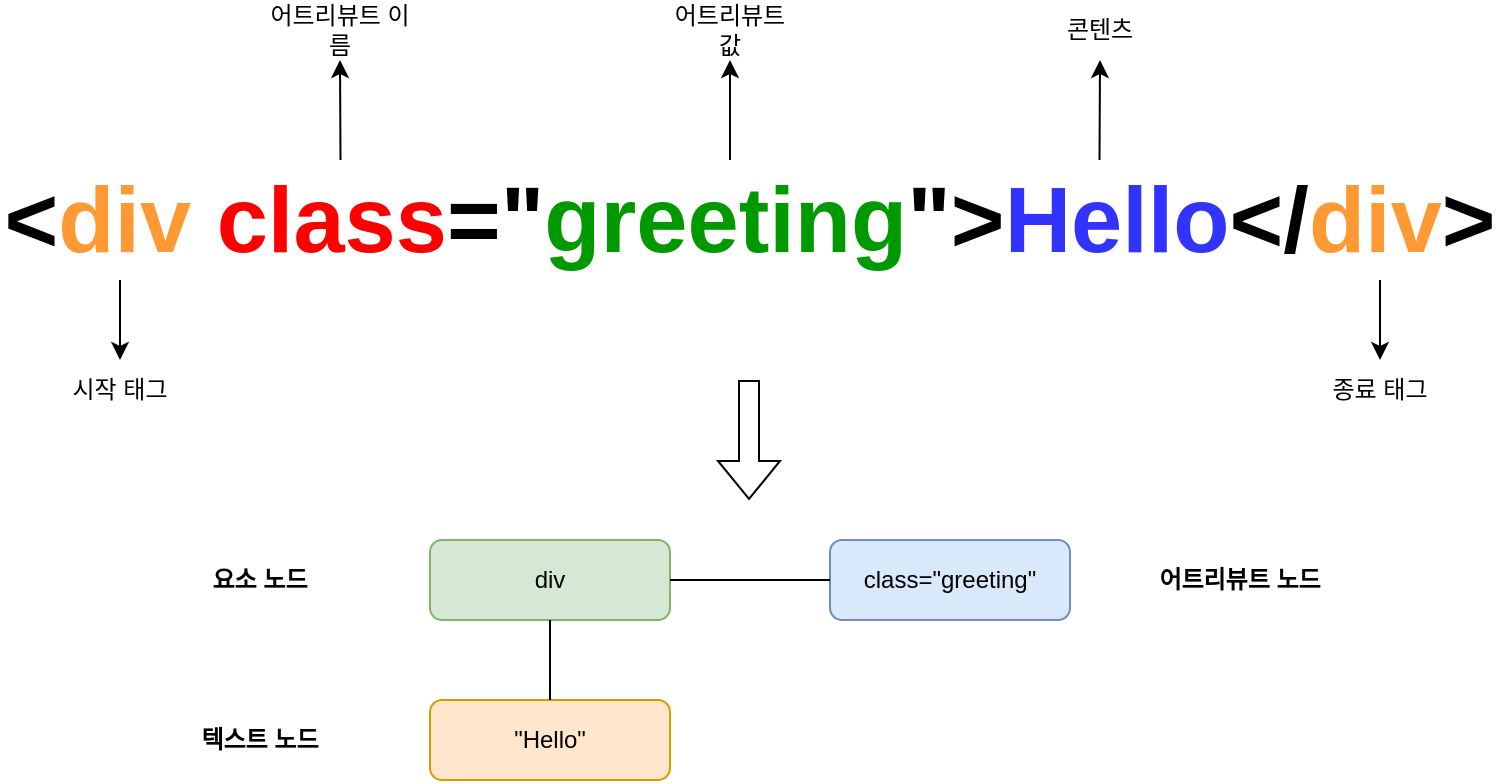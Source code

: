 <mxfile version="20.2.3" type="device"><diagram id="9I6cIp2gKnYRFszo6b46" name="페이지-1"><mxGraphModel dx="1298" dy="840" grid="1" gridSize="10" guides="1" tooltips="1" connect="1" arrows="1" fold="1" page="1" pageScale="1" pageWidth="827" pageHeight="1169" math="0" shadow="0"><root><mxCell id="0"/><mxCell id="1" parent="0"/><mxCell id="qquwlvus--hbeAgAxHhm-1" value="&lt;b style=&quot;&quot;&gt;&lt;font style=&quot;font-size: 46px;&quot;&gt;&amp;lt;&lt;font color=&quot;#ff9933&quot;&gt;div&lt;/font&gt; &lt;font color=&quot;#ff0000&quot;&gt;class&lt;/font&gt;=&quot;&lt;font color=&quot;#009900&quot;&gt;greeting&lt;/font&gt;&quot;&amp;gt;&lt;font color=&quot;#3333ff&quot;&gt;Hello&lt;/font&gt;&amp;lt;/&lt;font color=&quot;#ff9933&quot;&gt;div&lt;/font&gt;&amp;gt;&lt;/font&gt;&lt;/b&gt;" style="text;html=1;strokeColor=none;fillColor=none;align=center;verticalAlign=middle;whiteSpace=wrap;rounded=0;fontSize=13;" vertex="1" parent="1"><mxGeometry x="40" y="200" width="750" height="80" as="geometry"/></mxCell><mxCell id="qquwlvus--hbeAgAxHhm-2" value="시작 태그" style="text;html=1;strokeColor=none;fillColor=none;align=center;verticalAlign=middle;whiteSpace=wrap;rounded=0;fontSize=12;fontColor=#000000;" vertex="1" parent="1"><mxGeometry x="70" y="310" width="60" height="30" as="geometry"/></mxCell><mxCell id="qquwlvus--hbeAgAxHhm-3" value="콘텐츠" style="text;html=1;strokeColor=none;fillColor=none;align=center;verticalAlign=middle;whiteSpace=wrap;rounded=0;fontSize=12;fontColor=#000000;" vertex="1" parent="1"><mxGeometry x="560" y="130" width="60" height="30" as="geometry"/></mxCell><mxCell id="qquwlvus--hbeAgAxHhm-4" value="종료 태그" style="text;html=1;strokeColor=none;fillColor=none;align=center;verticalAlign=middle;whiteSpace=wrap;rounded=0;fontSize=12;fontColor=#000000;" vertex="1" parent="1"><mxGeometry x="700" y="310" width="60" height="30" as="geometry"/></mxCell><mxCell id="qquwlvus--hbeAgAxHhm-5" value="어트리뷰트 값" style="text;html=1;strokeColor=none;fillColor=none;align=center;verticalAlign=middle;whiteSpace=wrap;rounded=0;fontSize=12;fontColor=#000000;" vertex="1" parent="1"><mxGeometry x="370" y="130" width="70" height="30" as="geometry"/></mxCell><mxCell id="qquwlvus--hbeAgAxHhm-6" value="어트리뷰트 이름" style="text;html=1;strokeColor=none;fillColor=none;align=center;verticalAlign=middle;whiteSpace=wrap;rounded=0;fontSize=12;fontColor=#000000;" vertex="1" parent="1"><mxGeometry x="170" y="130" width="80" height="30" as="geometry"/></mxCell><mxCell id="qquwlvus--hbeAgAxHhm-7" value="" style="endArrow=classic;html=1;rounded=0;fontSize=12;fontColor=#000000;entryX=0.5;entryY=0;entryDx=0;entryDy=0;" edge="1" parent="1" target="qquwlvus--hbeAgAxHhm-2"><mxGeometry width="50" height="50" relative="1" as="geometry"><mxPoint x="100" y="270" as="sourcePoint"/><mxPoint x="440" y="350" as="targetPoint"/></mxGeometry></mxCell><mxCell id="qquwlvus--hbeAgAxHhm-8" value="" style="endArrow=classic;html=1;rounded=0;fontSize=12;fontColor=#000000;entryX=0.5;entryY=0;entryDx=0;entryDy=0;" edge="1" parent="1" target="qquwlvus--hbeAgAxHhm-4"><mxGeometry width="50" height="50" relative="1" as="geometry"><mxPoint x="730" y="270" as="sourcePoint"/><mxPoint x="440" y="350" as="targetPoint"/></mxGeometry></mxCell><mxCell id="qquwlvus--hbeAgAxHhm-9" value="" style="endArrow=classic;html=1;rounded=0;fontSize=12;fontColor=#000000;entryX=0.5;entryY=1;entryDx=0;entryDy=0;exitX=0.227;exitY=0.125;exitDx=0;exitDy=0;exitPerimeter=0;" edge="1" parent="1" source="qquwlvus--hbeAgAxHhm-1" target="qquwlvus--hbeAgAxHhm-6"><mxGeometry width="50" height="50" relative="1" as="geometry"><mxPoint x="390" y="400" as="sourcePoint"/><mxPoint x="440" y="350" as="targetPoint"/></mxGeometry></mxCell><mxCell id="qquwlvus--hbeAgAxHhm-10" value="" style="endArrow=classic;html=1;rounded=0;fontSize=12;fontColor=#000000;entryX=0.5;entryY=1;entryDx=0;entryDy=0;" edge="1" parent="1" target="qquwlvus--hbeAgAxHhm-5"><mxGeometry width="50" height="50" relative="1" as="geometry"><mxPoint x="405" y="210" as="sourcePoint"/><mxPoint x="440" y="350" as="targetPoint"/></mxGeometry></mxCell><mxCell id="qquwlvus--hbeAgAxHhm-11" value="" style="endArrow=classic;html=1;rounded=0;fontSize=12;fontColor=#000000;entryX=0.5;entryY=1;entryDx=0;entryDy=0;exitX=0.733;exitY=0.125;exitDx=0;exitDy=0;exitPerimeter=0;" edge="1" parent="1" source="qquwlvus--hbeAgAxHhm-1" target="qquwlvus--hbeAgAxHhm-3"><mxGeometry width="50" height="50" relative="1" as="geometry"><mxPoint x="390" y="400" as="sourcePoint"/><mxPoint x="440" y="350" as="targetPoint"/></mxGeometry></mxCell><mxCell id="qquwlvus--hbeAgAxHhm-12" value="" style="shape=flexArrow;endArrow=classic;html=1;rounded=0;fontSize=12;fontColor=#000000;" edge="1" parent="1"><mxGeometry width="50" height="50" relative="1" as="geometry"><mxPoint x="414.5" y="320" as="sourcePoint"/><mxPoint x="414.5" y="380" as="targetPoint"/></mxGeometry></mxCell><mxCell id="qquwlvus--hbeAgAxHhm-13" value="div" style="rounded=1;whiteSpace=wrap;html=1;fontSize=12;fillColor=#d5e8d4;strokeColor=#82b366;" vertex="1" parent="1"><mxGeometry x="255" y="400" width="120" height="40" as="geometry"/></mxCell><mxCell id="qquwlvus--hbeAgAxHhm-14" value="class=&quot;greeting&quot;" style="rounded=1;whiteSpace=wrap;html=1;fontSize=12;fillColor=#dae8fc;strokeColor=#6c8ebf;" vertex="1" parent="1"><mxGeometry x="455" y="400" width="120" height="40" as="geometry"/></mxCell><mxCell id="qquwlvus--hbeAgAxHhm-15" value="&quot;Hello&quot;" style="rounded=1;whiteSpace=wrap;html=1;fontSize=12;fillColor=#ffe6cc;strokeColor=#d79b00;" vertex="1" parent="1"><mxGeometry x="255" y="480" width="120" height="40" as="geometry"/></mxCell><mxCell id="qquwlvus--hbeAgAxHhm-16" value="&lt;b&gt;어트리뷰트 노드&lt;/b&gt;" style="text;html=1;strokeColor=none;fillColor=none;align=center;verticalAlign=middle;whiteSpace=wrap;rounded=0;fontSize=12;fontColor=#000000;" vertex="1" parent="1"><mxGeometry x="615" y="405" width="90" height="30" as="geometry"/></mxCell><mxCell id="qquwlvus--hbeAgAxHhm-17" value="&lt;b&gt;요소 노드&lt;/b&gt;" style="text;html=1;strokeColor=none;fillColor=none;align=center;verticalAlign=middle;whiteSpace=wrap;rounded=0;fontSize=12;fontColor=#000000;" vertex="1" parent="1"><mxGeometry x="125" y="405" width="90" height="30" as="geometry"/></mxCell><mxCell id="qquwlvus--hbeAgAxHhm-18" value="&lt;b&gt;텍스트 노드&lt;/b&gt;" style="text;html=1;strokeColor=none;fillColor=none;align=center;verticalAlign=middle;whiteSpace=wrap;rounded=0;fontSize=12;fontColor=#000000;" vertex="1" parent="1"><mxGeometry x="125" y="485" width="90" height="30" as="geometry"/></mxCell><mxCell id="qquwlvus--hbeAgAxHhm-19" value="" style="endArrow=none;html=1;rounded=0;fontSize=12;fontColor=#000000;entryX=0;entryY=0.5;entryDx=0;entryDy=0;exitX=1;exitY=0.5;exitDx=0;exitDy=0;" edge="1" parent="1" source="qquwlvus--hbeAgAxHhm-13" target="qquwlvus--hbeAgAxHhm-14"><mxGeometry width="50" height="50" relative="1" as="geometry"><mxPoint x="365" y="360" as="sourcePoint"/><mxPoint x="415" y="310" as="targetPoint"/></mxGeometry></mxCell><mxCell id="qquwlvus--hbeAgAxHhm-20" value="" style="endArrow=none;html=1;rounded=0;fontSize=12;fontColor=#000000;entryX=0.5;entryY=1;entryDx=0;entryDy=0;exitX=0.5;exitY=0;exitDx=0;exitDy=0;" edge="1" parent="1" source="qquwlvus--hbeAgAxHhm-15" target="qquwlvus--hbeAgAxHhm-13"><mxGeometry width="50" height="50" relative="1" as="geometry"><mxPoint x="365" y="390" as="sourcePoint"/><mxPoint x="415" y="340" as="targetPoint"/></mxGeometry></mxCell></root></mxGraphModel></diagram></mxfile>